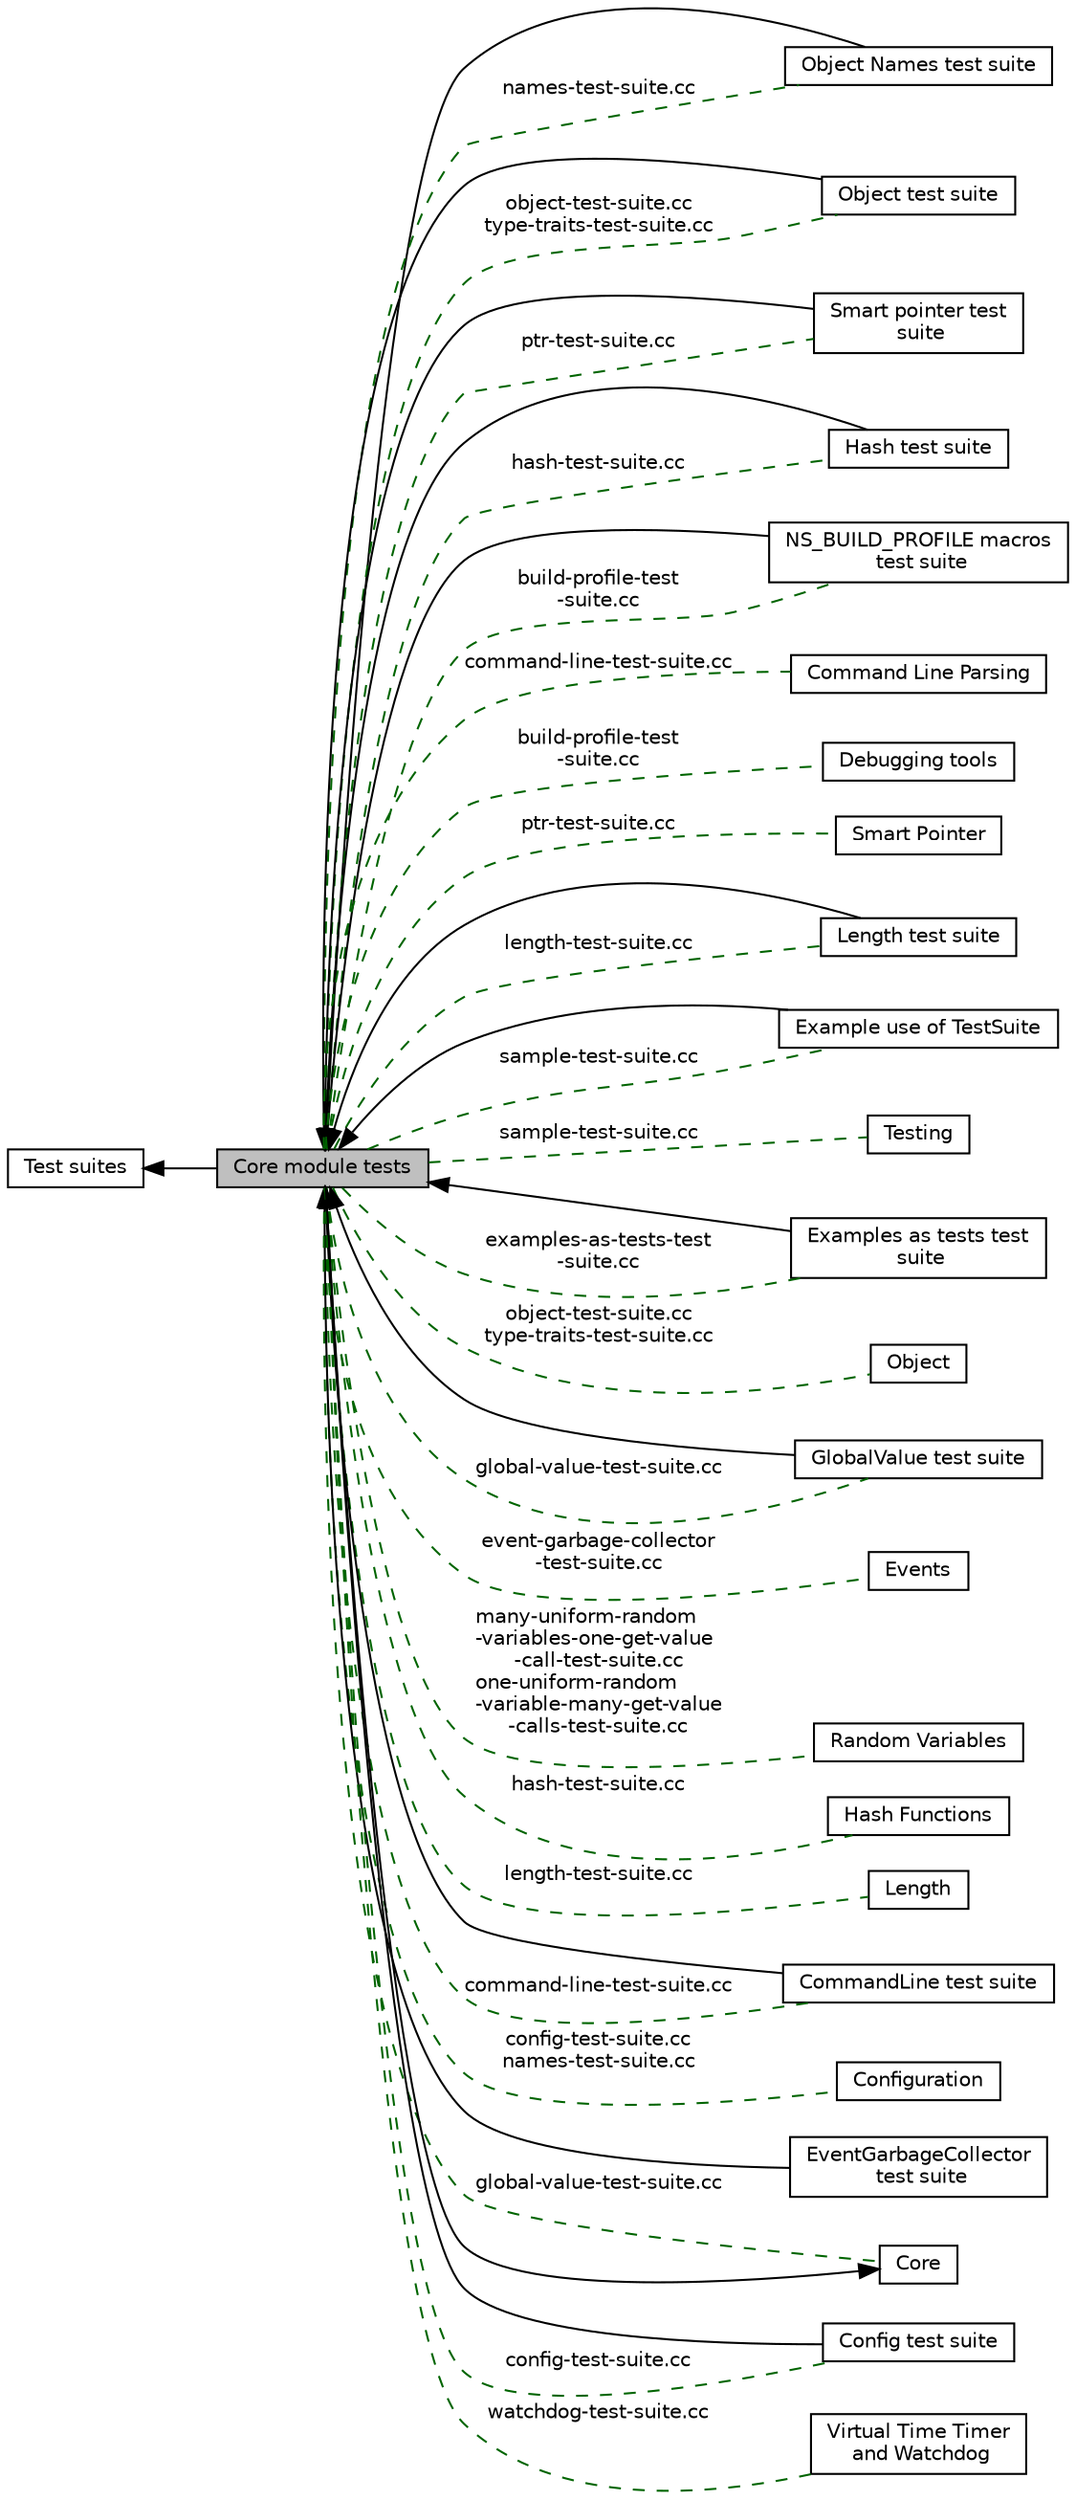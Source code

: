 digraph "Core module tests"
{
  edge [fontname="Helvetica",fontsize="10",labelfontname="Helvetica",labelfontsize="10"];
  node [fontname="Helvetica",fontsize="10",shape=box];
  rankdir=LR;
  Node13 [label="Object Names test suite",height=0.2,width=0.4,color="black", fillcolor="white", style="filled",URL="$group__names-tests.html",tooltip=" "];
  Node14 [label="Object test suite",height=0.2,width=0.4,color="black", fillcolor="white", style="filled",URL="$group__object-tests.html",tooltip=" "];
  Node15 [label="Smart pointer test\l suite",height=0.2,width=0.4,color="black", fillcolor="white", style="filled",URL="$group__ptr-tests.html",tooltip=" "];
  Node10 [label="Hash test suite",height=0.2,width=0.4,color="black", fillcolor="white", style="filled",URL="$group__hash-tests.html",tooltip=" "];
  Node12 [label="NS_BUILD_PROFILE macros\l test suite",height=0.2,width=0.4,color="black", fillcolor="white", style="filled",URL="$group__build-profile-tests.html",tooltip=" "];
  Node1 [label="Core module tests",height=0.2,width=0.4,color="black", fillcolor="grey75", style="filled", fontcolor="black",tooltip="TestSuites for the Core module."];
  Node17 [label="Command Line Parsing",height=0.2,width=0.4,color="black", fillcolor="white", style="filled",URL="$group__commandline.html",tooltip="A uniform way to specify program documentation, allowed command line arguments and help strings,..."];
  Node16 [label="Debugging tools",height=0.2,width=0.4,color="black", fillcolor="white", style="filled",URL="$group__debugging.html",tooltip="Assertions, breakpoints, logging, and abnormal program termination."];
  Node24 [label="Smart Pointer",height=0.2,width=0.4,color="black", fillcolor="white", style="filled",URL="$group__ptr.html",tooltip="Heap memory management."];
  Node2 [label="Test suites",height=0.2,width=0.4,color="black", fillcolor="white", style="filled",URL="$group__tests.html",tooltip="All test suites."];
  Node11 [label="Length test suite",height=0.2,width=0.4,color="black", fillcolor="white", style="filled",URL="$group__length-tests.html",tooltip=" "];
  Node7 [label="Example use of TestSuite",height=0.2,width=0.4,color="black", fillcolor="white", style="filled",URL="$group__testing-example.html",tooltip=" "];
  Node25 [label="Testing",height=0.2,width=0.4,color="black", fillcolor="white", style="filled",URL="$group__testing.html",tooltip="Tools to define and execute unit tests."];
  Node8 [label="Examples as tests test\l suite",height=0.2,width=0.4,color="black", fillcolor="white", style="filled",URL="$group__examples-as-tests.html",tooltip="Runs several examples as tests in order to test ExampleAsTestSuite and ExampleAsTestCase."];
  Node23 [label="Object",height=0.2,width=0.4,color="black", fillcolor="white", style="filled",URL="$group__object.html",tooltip="Base classes which provide memory management and object aggregation."];
  Node9 [label="GlobalValue test suite",height=0.2,width=0.4,color="black", fillcolor="white", style="filled",URL="$group__global-value-tests.html",tooltip=" "];
  Node19 [label="Events",height=0.2,width=0.4,color="black", fillcolor="white", style="filled",URL="$group__events.html",tooltip=" "];
  Node22 [label="Random Variables",height=0.2,width=0.4,color="black", fillcolor="white", style="filled",URL="$group__randomvariable.html",tooltip="ns-3 random numbers are provided via instances of ns3::RandomVariableStream."];
  Node20 [label="Hash Functions",height=0.2,width=0.4,color="black", fillcolor="white", style="filled",URL="$group__hash.html",tooltip="Generic Hash function interface."];
  Node21 [label="Length",height=0.2,width=0.4,color="black", fillcolor="white", style="filled",URL="$group__length.html",tooltip="Management of lengths in real world units."];
  Node4 [label="CommandLine test suite",height=0.2,width=0.4,color="black", fillcolor="white", style="filled",URL="$group__commandline-tests.html",tooltip=" "];
  Node18 [label="Configuration",height=0.2,width=0.4,color="black", fillcolor="white", style="filled",URL="$group__config.html",tooltip="Configuration of simulation parameters and tracing."];
  Node6 [label="EventGarbageCollector\l test suite",height=0.2,width=0.4,color="black", fillcolor="white", style="filled",URL="$group__event-garbage-tests.html",tooltip=" "];
  Node3 [label="Core",height=0.2,width=0.4,color="black", fillcolor="white", style="filled",URL="$group__core.html",tooltip="The \"core\" module contains:"];
  Node5 [label="Config test suite",height=0.2,width=0.4,color="black", fillcolor="white", style="filled",URL="$group__config-tests.html",tooltip=" "];
  Node26 [label="Virtual Time Timer\l and Watchdog",height=0.2,width=0.4,color="black", fillcolor="white", style="filled",URL="$group__timer.html",tooltip="The Timer and Watchdog objects both facilitate scheduling functions to execute a specified virtual ti..."];
  Node2->Node1 [shape=plaintext, dir="back", style="solid"];
  Node3->Node1 [shape=plaintext, dir="back", style="solid"];
  Node1->Node4 [shape=plaintext, dir="back", style="solid"];
  Node1->Node5 [shape=plaintext, dir="back", style="solid"];
  Node1->Node6 [shape=plaintext, dir="back", style="solid"];
  Node1->Node7 [shape=plaintext, dir="back", style="solid"];
  Node1->Node8 [shape=plaintext, dir="back", style="solid"];
  Node1->Node9 [shape=plaintext, dir="back", style="solid"];
  Node1->Node10 [shape=plaintext, dir="back", style="solid"];
  Node1->Node11 [shape=plaintext, dir="back", style="solid"];
  Node1->Node12 [shape=plaintext, dir="back", style="solid"];
  Node1->Node13 [shape=plaintext, dir="back", style="solid"];
  Node1->Node14 [shape=plaintext, dir="back", style="solid"];
  Node1->Node15 [shape=plaintext, dir="back", style="solid"];
  Node1->Node16 [shape=plaintext, label="build-profile-test\l-suite.cc", color="darkgreen", dir="none", style="dashed"];
  Node1->Node12 [shape=plaintext, label="build-profile-test\l-suite.cc", color="darkgreen", dir="none", style="dashed"];
  Node1->Node17 [shape=plaintext, label="command-line-test-suite.cc", color="darkgreen", dir="none", style="dashed"];
  Node1->Node4 [shape=plaintext, label="command-line-test-suite.cc", color="darkgreen", dir="none", style="dashed"];
  Node1->Node18 [shape=plaintext, label="config-test-suite.cc\nnames-test-suite.cc", color="darkgreen", dir="none", style="dashed"];
  Node1->Node5 [shape=plaintext, label="config-test-suite.cc", color="darkgreen", dir="none", style="dashed"];
  Node1->Node19 [shape=plaintext, label="event-garbage-collector\l-test-suite.cc", color="darkgreen", dir="none", style="dashed"];
  Node1->Node8 [shape=plaintext, label="examples-as-tests-test\l-suite.cc", color="darkgreen", dir="none", style="dashed"];
  Node1->Node3 [shape=plaintext, label="global-value-test-suite.cc", color="darkgreen", dir="none", style="dashed"];
  Node1->Node9 [shape=plaintext, label="global-value-test-suite.cc", color="darkgreen", dir="none", style="dashed"];
  Node1->Node20 [shape=plaintext, label="hash-test-suite.cc", color="darkgreen", dir="none", style="dashed"];
  Node1->Node10 [shape=plaintext, label="hash-test-suite.cc", color="darkgreen", dir="none", style="dashed"];
  Node1->Node21 [shape=plaintext, label="length-test-suite.cc", color="darkgreen", dir="none", style="dashed"];
  Node1->Node11 [shape=plaintext, label="length-test-suite.cc", color="darkgreen", dir="none", style="dashed"];
  Node1->Node22 [shape=plaintext, label="many-uniform-random\l-variables-one-get-value\l-call-test-suite.cc\none-uniform-random\l-variable-many-get-value\l-calls-test-suite.cc", color="darkgreen", dir="none", style="dashed"];
  Node1->Node13 [shape=plaintext, label="names-test-suite.cc", color="darkgreen", dir="none", style="dashed"];
  Node1->Node23 [shape=plaintext, label="object-test-suite.cc\ntype-traits-test-suite.cc", color="darkgreen", dir="none", style="dashed"];
  Node1->Node14 [shape=plaintext, label="object-test-suite.cc\ntype-traits-test-suite.cc", color="darkgreen", dir="none", style="dashed"];
  Node1->Node24 [shape=plaintext, label="ptr-test-suite.cc", color="darkgreen", dir="none", style="dashed"];
  Node1->Node15 [shape=plaintext, label="ptr-test-suite.cc", color="darkgreen", dir="none", style="dashed"];
  Node1->Node25 [shape=plaintext, label="sample-test-suite.cc", color="darkgreen", dir="none", style="dashed"];
  Node1->Node7 [shape=plaintext, label="sample-test-suite.cc", color="darkgreen", dir="none", style="dashed"];
  Node1->Node26 [shape=plaintext, label="watchdog-test-suite.cc", color="darkgreen", dir="none", style="dashed"];
}
